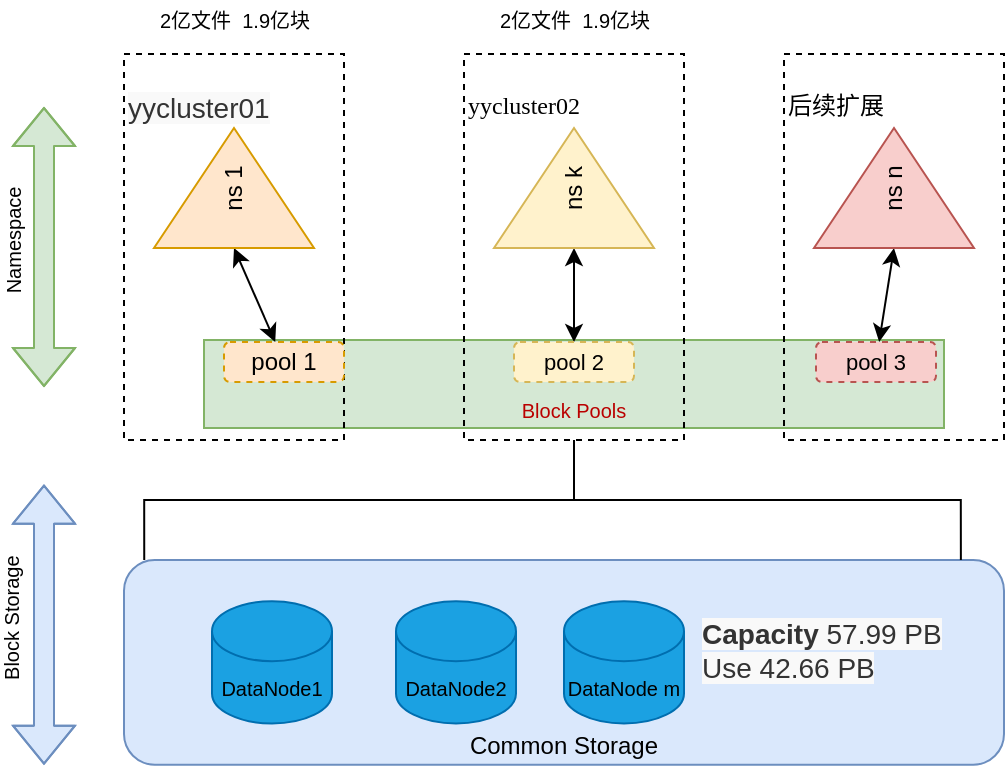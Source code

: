 <mxfile version="14.6.13" type="github">
  <diagram id="rXgp7cBZWFdDlfccxSCt" name="Page-1">
    <mxGraphModel dx="1185" dy="635" grid="1" gridSize="10" guides="1" tooltips="1" connect="1" arrows="1" fold="1" page="1" pageScale="1" pageWidth="827" pageHeight="1169" math="0" shadow="0">
      <root>
        <mxCell id="0" />
        <mxCell id="1" parent="0" />
        <mxCell id="ohS7AvulIUzn7pixfp3v-4" value="&lt;font style=&quot;font-size: 10px&quot; color=&quot;rgba(0, 0, 0, 0)&quot;&gt;Block Pools&lt;/font&gt;" style="rounded=0;whiteSpace=wrap;html=1;verticalAlign=bottom;fontSize=10;fillColor=#d5e8d4;strokeColor=#82b366;" vertex="1" parent="1">
          <mxGeometry x="220" y="220" width="370" height="44" as="geometry" />
        </mxCell>
        <mxCell id="ohS7AvulIUzn7pixfp3v-6" value="&lt;p style=&quot;line-height: 100%&quot;&gt;&lt;/p&gt;&lt;p&gt;&lt;span style=&quot;color: rgb(51 , 51 , 51) ; font-family: sans-serif ; font-size: 14px ; background-color: rgb(249 , 249 , 249)&quot;&gt;yycluster01&lt;/span&gt;&lt;br&gt;&lt;/p&gt;&lt;p&gt;&lt;/p&gt;" style="rounded=0;whiteSpace=wrap;html=1;dashed=1;fillColor=none;align=left;horizontal=1;verticalAlign=top;" vertex="1" parent="1">
          <mxGeometry x="180" y="77" width="110" height="193" as="geometry" />
        </mxCell>
        <mxCell id="ohS7AvulIUzn7pixfp3v-17" style="rounded=0;orthogonalLoop=1;jettySize=auto;html=1;exitX=0;exitY=0.5;exitDx=0;exitDy=0;fontSize=10;endArrow=classic;endFill=1;startArrow=classic;startFill=1;" edge="1" parent="1" source="ohS7AvulIUzn7pixfp3v-2" target="ohS7AvulIUzn7pixfp3v-13">
          <mxGeometry relative="1" as="geometry" />
        </mxCell>
        <mxCell id="ohS7AvulIUzn7pixfp3v-2" value="ns 1" style="triangle;whiteSpace=wrap;html=1;rotation=-90;fillColor=#ffe6cc;strokeColor=#d79b00;" vertex="1" parent="1">
          <mxGeometry x="205" y="104" width="60" height="80" as="geometry" />
        </mxCell>
        <mxCell id="ohS7AvulIUzn7pixfp3v-1" value="Common Storage" style="rounded=1;whiteSpace=wrap;html=1;verticalAlign=bottom;fillColor=#dae8fc;strokeColor=#6c8ebf;" vertex="1" parent="1">
          <mxGeometry x="180" y="330" width="440" height="102.33" as="geometry" />
        </mxCell>
        <mxCell id="ohS7AvulIUzn7pixfp3v-7" style="edgeStyle=orthogonalEdgeStyle;rounded=0;orthogonalLoop=1;jettySize=auto;html=1;exitX=0.5;exitY=1;exitDx=0;exitDy=0;" edge="1" parent="1" source="ohS7AvulIUzn7pixfp3v-6" target="ohS7AvulIUzn7pixfp3v-6">
          <mxGeometry relative="1" as="geometry" />
        </mxCell>
        <mxCell id="ohS7AvulIUzn7pixfp3v-27" style="edgeStyle=orthogonalEdgeStyle;rounded=0;orthogonalLoop=1;jettySize=auto;html=1;exitX=0.5;exitY=1;exitDx=0;exitDy=0;entryX=0.023;entryY=0;entryDx=0;entryDy=0;entryPerimeter=0;fontSize=10;startArrow=none;startFill=0;endArrow=none;endFill=0;" edge="1" parent="1" source="ohS7AvulIUzn7pixfp3v-9" target="ohS7AvulIUzn7pixfp3v-1">
          <mxGeometry relative="1" as="geometry" />
        </mxCell>
        <mxCell id="ohS7AvulIUzn7pixfp3v-9" value="&lt;p style=&quot;line-height: 100%&quot;&gt;&lt;/p&gt;&lt;p&gt;&lt;font face=&quot;Verdana&quot;&gt;yycluster02&lt;/font&gt;&lt;/p&gt;&lt;p&gt;&lt;/p&gt;" style="rounded=0;whiteSpace=wrap;html=1;dashed=1;fillColor=none;align=left;horizontal=1;verticalAlign=top;" vertex="1" parent="1">
          <mxGeometry x="350" y="77" width="110" height="193" as="geometry" />
        </mxCell>
        <mxCell id="ohS7AvulIUzn7pixfp3v-18" style="edgeStyle=none;rounded=0;orthogonalLoop=1;jettySize=auto;html=1;exitX=0;exitY=0.5;exitDx=0;exitDy=0;fontSize=10;startArrow=classic;startFill=1;endArrow=classic;endFill=1;" edge="1" parent="1" source="ohS7AvulIUzn7pixfp3v-10" target="ohS7AvulIUzn7pixfp3v-15">
          <mxGeometry relative="1" as="geometry" />
        </mxCell>
        <mxCell id="ohS7AvulIUzn7pixfp3v-10" value="ns k" style="triangle;whiteSpace=wrap;html=1;rotation=-90;fillColor=#fff2cc;strokeColor=#d6b656;" vertex="1" parent="1">
          <mxGeometry x="375" y="104" width="60" height="80" as="geometry" />
        </mxCell>
        <mxCell id="ohS7AvulIUzn7pixfp3v-11" value="&lt;p style=&quot;line-height: 100%&quot;&gt;&lt;/p&gt;&lt;p&gt;&lt;font face=&quot;Verdana&quot;&gt;后续扩展&lt;/font&gt;&lt;/p&gt;&lt;p&gt;&lt;/p&gt;" style="rounded=0;whiteSpace=wrap;html=1;dashed=1;fillColor=none;align=left;horizontal=1;verticalAlign=top;" vertex="1" parent="1">
          <mxGeometry x="510" y="77" width="110" height="193" as="geometry" />
        </mxCell>
        <mxCell id="ohS7AvulIUzn7pixfp3v-19" style="edgeStyle=none;rounded=0;orthogonalLoop=1;jettySize=auto;html=1;exitX=0;exitY=0.5;exitDx=0;exitDy=0;fontSize=10;startArrow=classic;startFill=1;endArrow=classic;endFill=1;" edge="1" parent="1" source="ohS7AvulIUzn7pixfp3v-12" target="ohS7AvulIUzn7pixfp3v-16">
          <mxGeometry relative="1" as="geometry" />
        </mxCell>
        <mxCell id="ohS7AvulIUzn7pixfp3v-12" value="ns n" style="triangle;whiteSpace=wrap;html=1;rotation=-90;fillColor=#f8cecc;strokeColor=#b85450;" vertex="1" parent="1">
          <mxGeometry x="535" y="104" width="60" height="80" as="geometry" />
        </mxCell>
        <mxCell id="ohS7AvulIUzn7pixfp3v-13" value="pool 1" style="rounded=1;whiteSpace=wrap;html=1;dashed=1;fillColor=#ffe6cc;align=center;strokeColor=#d79b00;" vertex="1" parent="1">
          <mxGeometry x="230" y="221" width="60" height="20" as="geometry" />
        </mxCell>
        <mxCell id="ohS7AvulIUzn7pixfp3v-15" value="&lt;font style=&quot;font-size: 11px&quot;&gt;pool 2&lt;/font&gt;" style="rounded=1;whiteSpace=wrap;html=1;dashed=1;fillColor=#fff2cc;align=center;fontSize=10;strokeColor=#d6b656;" vertex="1" parent="1">
          <mxGeometry x="375" y="221" width="60" height="20" as="geometry" />
        </mxCell>
        <mxCell id="ohS7AvulIUzn7pixfp3v-16" value="&lt;font style=&quot;font-size: 11px&quot;&gt;pool 3&lt;/font&gt;" style="rounded=1;whiteSpace=wrap;html=1;dashed=1;fillColor=#f8cecc;align=center;fontSize=10;strokeColor=#b85450;" vertex="1" parent="1">
          <mxGeometry x="526" y="221" width="60" height="20" as="geometry" />
        </mxCell>
        <mxCell id="ohS7AvulIUzn7pixfp3v-20" value="Namespace" style="shape=flexArrow;endArrow=classic;startArrow=classic;html=1;fontSize=10;verticalAlign=bottom;horizontal=0;spacingTop=10;spacingRight=20;fillColor=#d5e8d4;strokeColor=#82b366;" edge="1" parent="1">
          <mxGeometry width="100" height="100" relative="1" as="geometry">
            <mxPoint x="140" y="243.5" as="sourcePoint" />
            <mxPoint x="140" y="103.5" as="targetPoint" />
            <Array as="points">
              <mxPoint x="140" y="170" />
            </Array>
          </mxGeometry>
        </mxCell>
        <mxCell id="ohS7AvulIUzn7pixfp3v-24" value="DataNode1" style="shape=cylinder3;whiteSpace=wrap;html=1;boundedLbl=1;backgroundOutline=1;size=15;fontSize=10;fillColor=#1ba1e2;align=center;strokeColor=#006EAF;" vertex="1" parent="1">
          <mxGeometry x="224" y="350.58" width="60" height="61.17" as="geometry" />
        </mxCell>
        <mxCell id="ohS7AvulIUzn7pixfp3v-28" style="edgeStyle=orthogonalEdgeStyle;rounded=0;orthogonalLoop=1;jettySize=auto;html=1;exitX=0.5;exitY=1;exitDx=0;exitDy=0;entryX=0.951;entryY=0;entryDx=0;entryDy=0;entryPerimeter=0;fontSize=10;startArrow=none;startFill=0;endArrow=none;endFill=0;" edge="1" parent="1" source="ohS7AvulIUzn7pixfp3v-9" target="ohS7AvulIUzn7pixfp3v-1">
          <mxGeometry relative="1" as="geometry">
            <mxPoint x="415" y="280" as="sourcePoint" />
            <mxPoint x="200.12" y="340" as="targetPoint" />
          </mxGeometry>
        </mxCell>
        <mxCell id="ohS7AvulIUzn7pixfp3v-30" value="DataNode m" style="shape=cylinder3;whiteSpace=wrap;html=1;boundedLbl=1;backgroundOutline=1;size=15;fontSize=10;fillColor=#1ba1e2;align=center;strokeColor=#006EAF;" vertex="1" parent="1">
          <mxGeometry x="400" y="350.58" width="60" height="61.17" as="geometry" />
        </mxCell>
        <mxCell id="ohS7AvulIUzn7pixfp3v-31" value="DataNode2" style="shape=cylinder3;whiteSpace=wrap;html=1;boundedLbl=1;backgroundOutline=1;size=15;fontSize=10;fillColor=#1ba1e2;align=center;strokeColor=#006EAF;" vertex="1" parent="1">
          <mxGeometry x="316" y="350.58" width="60" height="61.17" as="geometry" />
        </mxCell>
        <mxCell id="ohS7AvulIUzn7pixfp3v-33" value="Block Storage" style="shape=flexArrow;endArrow=classic;startArrow=classic;html=1;fontSize=10;verticalAlign=bottom;horizontal=0;spacingTop=10;spacingRight=20;fillColor=#dae8fc;strokeColor=#6c8ebf;" edge="1" parent="1">
          <mxGeometry width="100" height="100" relative="1" as="geometry">
            <mxPoint x="140" y="432.33" as="sourcePoint" />
            <mxPoint x="140" y="292.33" as="targetPoint" />
            <Array as="points">
              <mxPoint x="140" y="358.83" />
            </Array>
          </mxGeometry>
        </mxCell>
        <mxCell id="ohS7AvulIUzn7pixfp3v-36" value="&lt;span style=&quot;color: rgb(51 , 51 , 51) ; font-family: sans-serif ; font-size: 14px ; font-weight: 700 ; background-color: rgb(249 , 249 , 249)&quot;&gt;Capacity&amp;nbsp;&lt;/span&gt;&lt;span style=&quot;color: rgb(51 , 51 , 51) ; font-family: sans-serif ; font-size: 14px ; background-color: rgb(249 , 249 , 249)&quot;&gt;57.99 PB&lt;br&gt;Use 42.66 PB&lt;br&gt;&lt;/span&gt;" style="text;html=1;align=left;verticalAlign=middle;resizable=0;points=[];autosize=1;strokeColor=none;fontSize=10;" vertex="1" parent="1">
          <mxGeometry x="467" y="360" width="140" height="30" as="geometry" />
        </mxCell>
        <mxCell id="ohS7AvulIUzn7pixfp3v-37" value="2亿文件&amp;nbsp; 1.9亿块" style="text;html=1;align=center;verticalAlign=middle;resizable=0;points=[];autosize=1;strokeColor=none;fontSize=10;" vertex="1" parent="1">
          <mxGeometry x="180" y="50" width="110" height="20" as="geometry" />
        </mxCell>
        <mxCell id="ohS7AvulIUzn7pixfp3v-38" value="2亿文件&amp;nbsp; 1.9亿块" style="text;html=1;align=center;verticalAlign=middle;resizable=0;points=[];autosize=1;strokeColor=none;fontSize=10;" vertex="1" parent="1">
          <mxGeometry x="350" y="50" width="110" height="20" as="geometry" />
        </mxCell>
      </root>
    </mxGraphModel>
  </diagram>
</mxfile>
